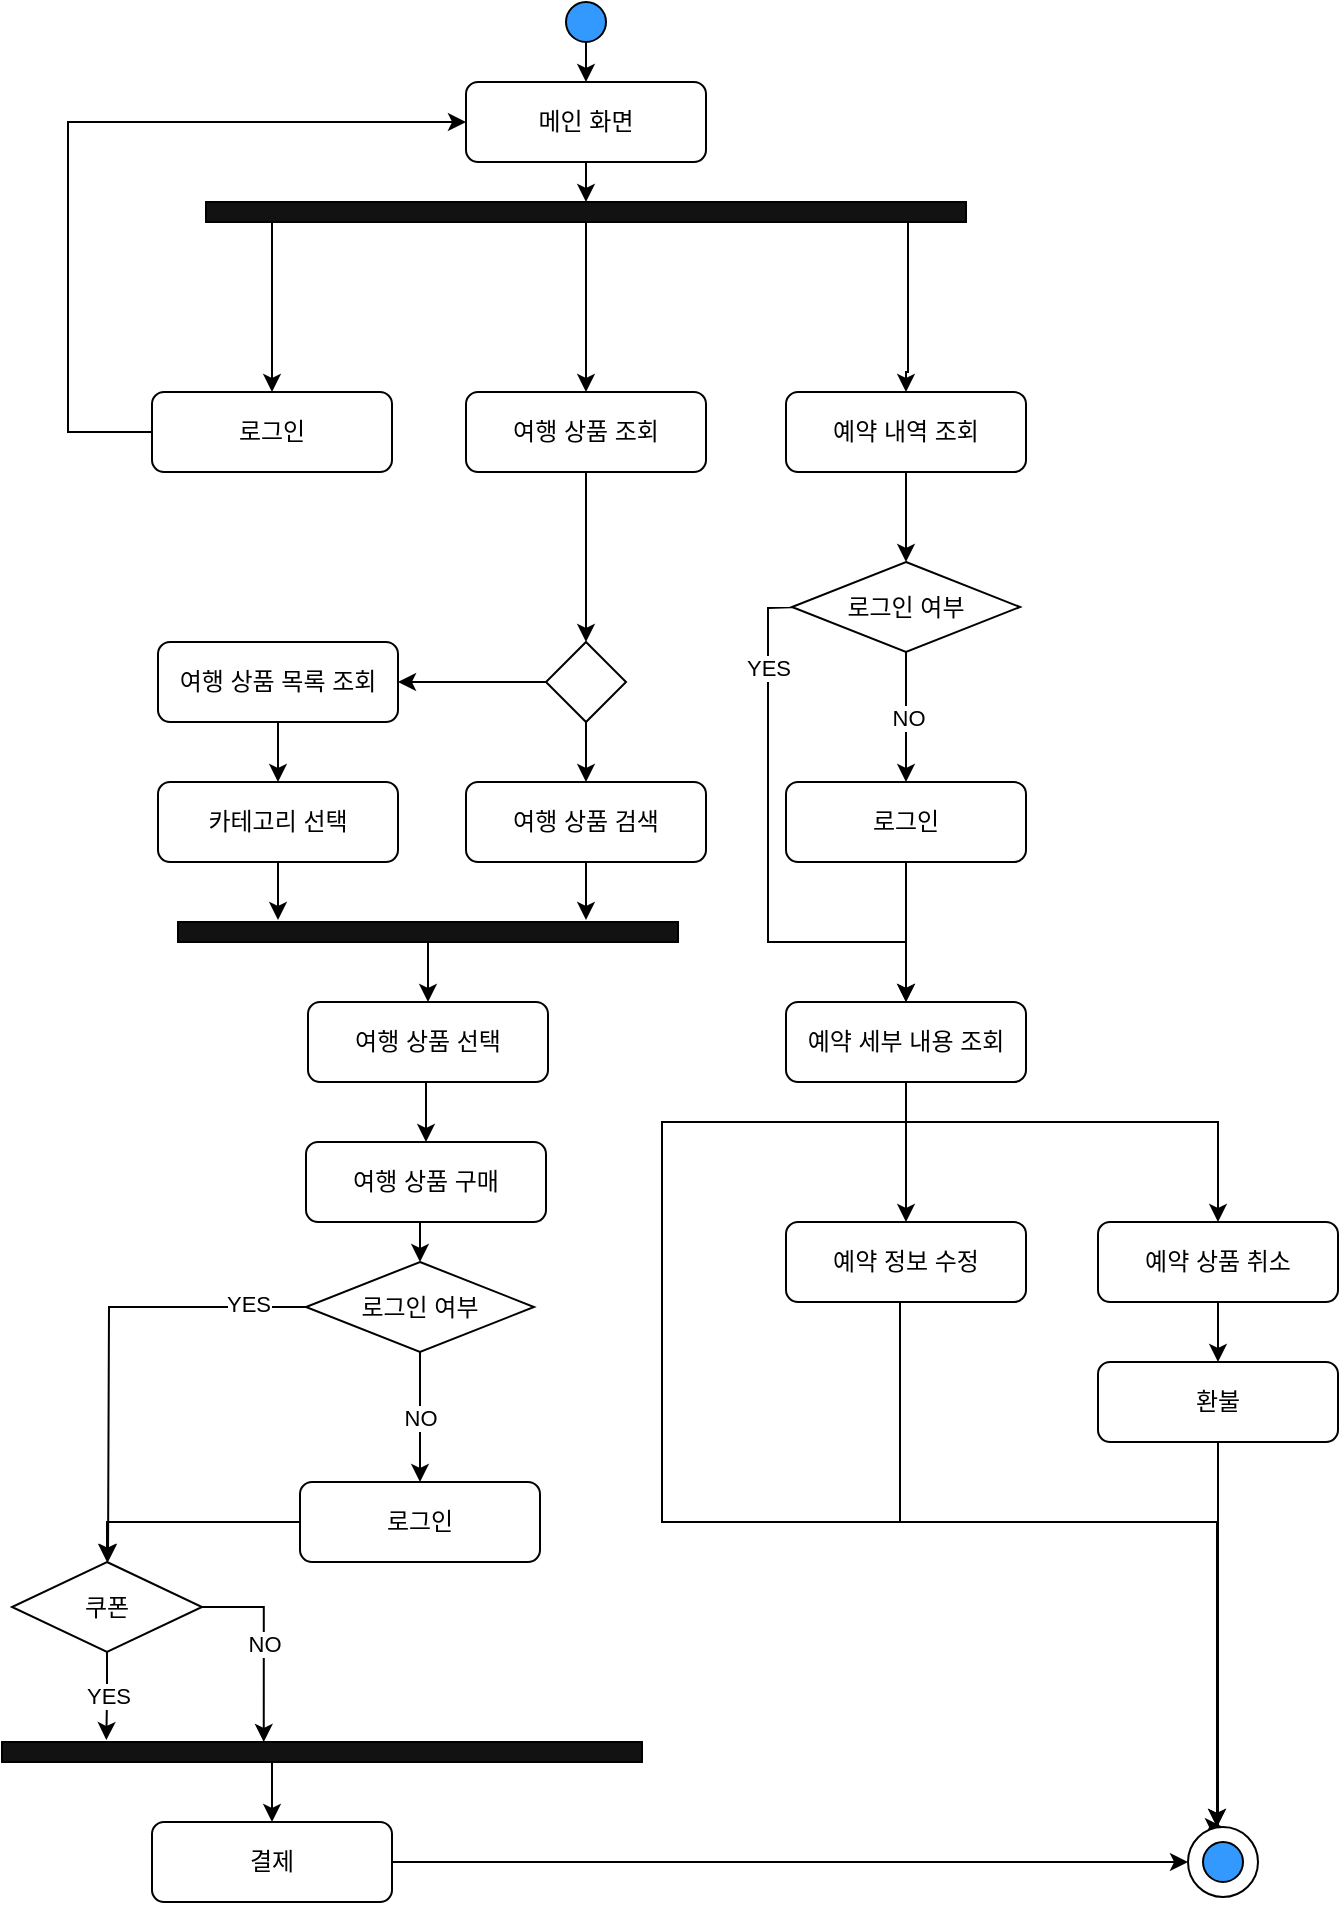<mxfile version="22.1.0" type="github">
  <diagram name="페이지-1" id="TN5AKw6U-QQQKgMi7nGR">
    <mxGraphModel dx="1434" dy="750" grid="1" gridSize="10" guides="1" tooltips="1" connect="1" arrows="1" fold="1" page="1" pageScale="1" pageWidth="827" pageHeight="1169" math="0" shadow="0">
      <root>
        <mxCell id="0" />
        <mxCell id="1" parent="0" />
        <mxCell id="sBylLuwAz_yNocwkfArh-3" style="edgeStyle=orthogonalEdgeStyle;rounded=0;orthogonalLoop=1;jettySize=auto;html=1;exitX=0.5;exitY=1;exitDx=0;exitDy=0;entryX=0.5;entryY=0;entryDx=0;entryDy=0;" parent="1" source="sBylLuwAz_yNocwkfArh-1" target="sBylLuwAz_yNocwkfArh-2" edge="1">
          <mxGeometry relative="1" as="geometry" />
        </mxCell>
        <mxCell id="sBylLuwAz_yNocwkfArh-1" value="" style="ellipse;whiteSpace=wrap;html=1;aspect=fixed;fillColor=#3399FF;" parent="1" vertex="1">
          <mxGeometry x="399" y="30" width="20" height="20" as="geometry" />
        </mxCell>
        <mxCell id="sBylLuwAz_yNocwkfArh-5" style="edgeStyle=orthogonalEdgeStyle;rounded=0;orthogonalLoop=1;jettySize=auto;html=1;exitX=0.5;exitY=1;exitDx=0;exitDy=0;entryX=0.5;entryY=0;entryDx=0;entryDy=0;" parent="1" source="sBylLuwAz_yNocwkfArh-2" target="sBylLuwAz_yNocwkfArh-4" edge="1">
          <mxGeometry relative="1" as="geometry" />
        </mxCell>
        <mxCell id="sBylLuwAz_yNocwkfArh-2" value="메인 화면" style="rounded=1;whiteSpace=wrap;html=1;" parent="1" vertex="1">
          <mxGeometry x="349" y="70" width="120" height="40" as="geometry" />
        </mxCell>
        <mxCell id="N7bC6ouLhvrDJOjR0Ol4-1" style="edgeStyle=orthogonalEdgeStyle;rounded=0;orthogonalLoop=1;jettySize=auto;html=1;exitX=0.5;exitY=1;exitDx=0;exitDy=0;entryX=0.5;entryY=0;entryDx=0;entryDy=0;" parent="1" source="sBylLuwAz_yNocwkfArh-4" target="sBylLuwAz_yNocwkfArh-7" edge="1">
          <mxGeometry relative="1" as="geometry" />
        </mxCell>
        <mxCell id="N7bC6ouLhvrDJOjR0Ol4-2" style="edgeStyle=orthogonalEdgeStyle;rounded=0;orthogonalLoop=1;jettySize=auto;html=1;exitX=0.75;exitY=1;exitDx=0;exitDy=0;entryX=0.5;entryY=0;entryDx=0;entryDy=0;" parent="1" source="sBylLuwAz_yNocwkfArh-4" target="sBylLuwAz_yNocwkfArh-6" edge="1">
          <mxGeometry relative="1" as="geometry">
            <Array as="points">
              <mxPoint x="570" y="140" />
              <mxPoint x="570" y="215" />
            </Array>
          </mxGeometry>
        </mxCell>
        <mxCell id="1aee39SCOUmxfVJ1jztk-5" style="edgeStyle=orthogonalEdgeStyle;rounded=0;orthogonalLoop=1;jettySize=auto;html=1;exitX=0.25;exitY=1;exitDx=0;exitDy=0;entryX=0.5;entryY=0;entryDx=0;entryDy=0;" edge="1" parent="1" source="sBylLuwAz_yNocwkfArh-4" target="1aee39SCOUmxfVJ1jztk-2">
          <mxGeometry relative="1" as="geometry">
            <Array as="points">
              <mxPoint x="252" y="140" />
            </Array>
          </mxGeometry>
        </mxCell>
        <mxCell id="sBylLuwAz_yNocwkfArh-4" value="" style="rounded=0;whiteSpace=wrap;html=1;fillColor=#121212;" parent="1" vertex="1">
          <mxGeometry x="219" y="130" width="380" height="10" as="geometry" />
        </mxCell>
        <mxCell id="N7bC6ouLhvrDJOjR0Ol4-13" style="edgeStyle=orthogonalEdgeStyle;rounded=0;orthogonalLoop=1;jettySize=auto;html=1;exitX=0.5;exitY=1;exitDx=0;exitDy=0;entryX=0.5;entryY=0;entryDx=0;entryDy=0;" parent="1" source="sBylLuwAz_yNocwkfArh-6" target="N7bC6ouLhvrDJOjR0Ol4-12" edge="1">
          <mxGeometry relative="1" as="geometry" />
        </mxCell>
        <mxCell id="sBylLuwAz_yNocwkfArh-6" value="예약 내역 조회" style="rounded=1;whiteSpace=wrap;html=1;" parent="1" vertex="1">
          <mxGeometry x="509" y="225" width="120" height="40" as="geometry" />
        </mxCell>
        <mxCell id="sBylLuwAz_yNocwkfArh-11" style="edgeStyle=orthogonalEdgeStyle;rounded=0;orthogonalLoop=1;jettySize=auto;html=1;exitX=0.5;exitY=1;exitDx=0;exitDy=0;entryX=0.5;entryY=0;entryDx=0;entryDy=0;" parent="1" source="sBylLuwAz_yNocwkfArh-7" target="sBylLuwAz_yNocwkfArh-10" edge="1">
          <mxGeometry relative="1" as="geometry" />
        </mxCell>
        <mxCell id="sBylLuwAz_yNocwkfArh-7" value="여행 상품 조회" style="rounded=1;whiteSpace=wrap;html=1;" parent="1" vertex="1">
          <mxGeometry x="349" y="225" width="120" height="40" as="geometry" />
        </mxCell>
        <mxCell id="sBylLuwAz_yNocwkfArh-22" style="edgeStyle=orthogonalEdgeStyle;rounded=0;orthogonalLoop=1;jettySize=auto;html=1;exitX=0;exitY=0.5;exitDx=0;exitDy=0;entryX=1;entryY=0.5;entryDx=0;entryDy=0;" parent="1" source="sBylLuwAz_yNocwkfArh-10" target="sBylLuwAz_yNocwkfArh-15" edge="1">
          <mxGeometry relative="1" as="geometry" />
        </mxCell>
        <mxCell id="sBylLuwAz_yNocwkfArh-23" style="edgeStyle=orthogonalEdgeStyle;rounded=0;orthogonalLoop=1;jettySize=auto;html=1;exitX=0.5;exitY=1;exitDx=0;exitDy=0;entryX=0.5;entryY=0;entryDx=0;entryDy=0;" parent="1" source="sBylLuwAz_yNocwkfArh-10" target="sBylLuwAz_yNocwkfArh-16" edge="1">
          <mxGeometry relative="1" as="geometry" />
        </mxCell>
        <mxCell id="sBylLuwAz_yNocwkfArh-10" value="" style="rhombus;whiteSpace=wrap;html=1;" parent="1" vertex="1">
          <mxGeometry x="389" y="350" width="40" height="40" as="geometry" />
        </mxCell>
        <mxCell id="sBylLuwAz_yNocwkfArh-24" style="edgeStyle=orthogonalEdgeStyle;rounded=0;orthogonalLoop=1;jettySize=auto;html=1;exitX=0.5;exitY=1;exitDx=0;exitDy=0;entryX=0.5;entryY=0;entryDx=0;entryDy=0;" parent="1" source="sBylLuwAz_yNocwkfArh-15" target="sBylLuwAz_yNocwkfArh-17" edge="1">
          <mxGeometry relative="1" as="geometry" />
        </mxCell>
        <mxCell id="sBylLuwAz_yNocwkfArh-15" value="여행 상품 목록 조회" style="rounded=1;whiteSpace=wrap;html=1;" parent="1" vertex="1">
          <mxGeometry x="195" y="350" width="120" height="40" as="geometry" />
        </mxCell>
        <mxCell id="sBylLuwAz_yNocwkfArh-16" value="여행 상품 검색" style="rounded=1;whiteSpace=wrap;html=1;" parent="1" vertex="1">
          <mxGeometry x="349" y="420" width="120" height="40" as="geometry" />
        </mxCell>
        <mxCell id="sBylLuwAz_yNocwkfArh-17" value="카테고리 선택" style="rounded=1;whiteSpace=wrap;html=1;" parent="1" vertex="1">
          <mxGeometry x="195" y="420" width="120" height="40" as="geometry" />
        </mxCell>
        <mxCell id="sBylLuwAz_yNocwkfArh-56" style="edgeStyle=orthogonalEdgeStyle;rounded=0;orthogonalLoop=1;jettySize=auto;html=1;exitX=0.5;exitY=1;exitDx=0;exitDy=0;entryX=0.5;entryY=0;entryDx=0;entryDy=0;" parent="1" edge="1">
          <mxGeometry relative="1" as="geometry">
            <Array as="points">
              <mxPoint x="546" y="790" />
              <mxPoint x="702" y="790" />
            </Array>
            <mxPoint x="566" y="680" as="sourcePoint" />
            <mxPoint x="724.5" y="942.5" as="targetPoint" />
          </mxGeometry>
        </mxCell>
        <mxCell id="sBylLuwAz_yNocwkfArh-18" value="예약 정보 수정" style="rounded=1;whiteSpace=wrap;html=1;" parent="1" vertex="1">
          <mxGeometry x="509" y="640" width="120" height="40" as="geometry" />
        </mxCell>
        <mxCell id="sBylLuwAz_yNocwkfArh-32" style="edgeStyle=orthogonalEdgeStyle;rounded=0;orthogonalLoop=1;jettySize=auto;html=1;exitX=0.5;exitY=1;exitDx=0;exitDy=0;entryX=0.5;entryY=0;entryDx=0;entryDy=0;" parent="1" source="sBylLuwAz_yNocwkfArh-20" target="sBylLuwAz_yNocwkfArh-21" edge="1">
          <mxGeometry relative="1" as="geometry" />
        </mxCell>
        <mxCell id="sBylLuwAz_yNocwkfArh-20" value="예약 상품 취소" style="rounded=1;whiteSpace=wrap;html=1;" parent="1" vertex="1">
          <mxGeometry x="665" y="640" width="120" height="40" as="geometry" />
        </mxCell>
        <mxCell id="sBylLuwAz_yNocwkfArh-55" style="edgeStyle=orthogonalEdgeStyle;rounded=0;orthogonalLoop=1;jettySize=auto;html=1;exitX=0.5;exitY=1;exitDx=0;exitDy=0;entryX=0.5;entryY=0;entryDx=0;entryDy=0;" parent="1" source="sBylLuwAz_yNocwkfArh-21" target="sBylLuwAz_yNocwkfArh-53" edge="1">
          <mxGeometry relative="1" as="geometry">
            <Array as="points">
              <mxPoint x="725" y="943" />
            </Array>
          </mxGeometry>
        </mxCell>
        <mxCell id="sBylLuwAz_yNocwkfArh-21" value="환불" style="rounded=1;whiteSpace=wrap;html=1;" parent="1" vertex="1">
          <mxGeometry x="665" y="710" width="120" height="40" as="geometry" />
        </mxCell>
        <mxCell id="sBylLuwAz_yNocwkfArh-35" style="edgeStyle=orthogonalEdgeStyle;rounded=0;orthogonalLoop=1;jettySize=auto;html=1;exitX=0.5;exitY=1;exitDx=0;exitDy=0;entryX=0.5;entryY=0;entryDx=0;entryDy=0;" parent="1" source="sBylLuwAz_yNocwkfArh-26" target="sBylLuwAz_yNocwkfArh-33" edge="1">
          <mxGeometry relative="1" as="geometry" />
        </mxCell>
        <mxCell id="sBylLuwAz_yNocwkfArh-26" value="" style="rounded=0;whiteSpace=wrap;html=1;fillColor=#121212;" parent="1" vertex="1">
          <mxGeometry x="205" y="490" width="250" height="10" as="geometry" />
        </mxCell>
        <mxCell id="sBylLuwAz_yNocwkfArh-28" style="edgeStyle=orthogonalEdgeStyle;rounded=0;orthogonalLoop=1;jettySize=auto;html=1;exitX=0.5;exitY=1;exitDx=0;exitDy=0;entryX=0.2;entryY=-0.1;entryDx=0;entryDy=0;entryPerimeter=0;" parent="1" source="sBylLuwAz_yNocwkfArh-17" target="sBylLuwAz_yNocwkfArh-26" edge="1">
          <mxGeometry relative="1" as="geometry" />
        </mxCell>
        <mxCell id="sBylLuwAz_yNocwkfArh-29" style="edgeStyle=orthogonalEdgeStyle;rounded=0;orthogonalLoop=1;jettySize=auto;html=1;exitX=0.5;exitY=1;exitDx=0;exitDy=0;entryX=0.816;entryY=-0.1;entryDx=0;entryDy=0;entryPerimeter=0;" parent="1" source="sBylLuwAz_yNocwkfArh-16" target="sBylLuwAz_yNocwkfArh-26" edge="1">
          <mxGeometry relative="1" as="geometry" />
        </mxCell>
        <mxCell id="sBylLuwAz_yNocwkfArh-36" style="edgeStyle=orthogonalEdgeStyle;rounded=0;orthogonalLoop=1;jettySize=auto;html=1;exitX=0.5;exitY=1;exitDx=0;exitDy=0;entryX=0.5;entryY=0;entryDx=0;entryDy=0;" parent="1" source="sBylLuwAz_yNocwkfArh-33" target="sBylLuwAz_yNocwkfArh-34" edge="1">
          <mxGeometry relative="1" as="geometry" />
        </mxCell>
        <mxCell id="sBylLuwAz_yNocwkfArh-33" value="여행 상품 선택" style="rounded=1;whiteSpace=wrap;html=1;" parent="1" vertex="1">
          <mxGeometry x="270" y="530" width="120" height="40" as="geometry" />
        </mxCell>
        <mxCell id="N7bC6ouLhvrDJOjR0Ol4-21" style="edgeStyle=orthogonalEdgeStyle;rounded=0;orthogonalLoop=1;jettySize=auto;html=1;exitX=0.5;exitY=1;exitDx=0;exitDy=0;entryX=0.5;entryY=0;entryDx=0;entryDy=0;" parent="1" source="sBylLuwAz_yNocwkfArh-34" target="N7bC6ouLhvrDJOjR0Ol4-20" edge="1">
          <mxGeometry relative="1" as="geometry" />
        </mxCell>
        <mxCell id="sBylLuwAz_yNocwkfArh-34" value="여행 상품 구매" style="rounded=1;whiteSpace=wrap;html=1;" parent="1" vertex="1">
          <mxGeometry x="269" y="600" width="120" height="40" as="geometry" />
        </mxCell>
        <mxCell id="sBylLuwAz_yNocwkfArh-51" style="edgeStyle=orthogonalEdgeStyle;rounded=0;orthogonalLoop=1;jettySize=auto;html=1;exitX=0.5;exitY=1;exitDx=0;exitDy=0;entryX=0.5;entryY=0;entryDx=0;entryDy=0;" parent="1" source="sBylLuwAz_yNocwkfArh-40" target="sBylLuwAz_yNocwkfArh-50" edge="1">
          <mxGeometry relative="1" as="geometry" />
        </mxCell>
        <mxCell id="sBylLuwAz_yNocwkfArh-40" value="" style="rounded=0;whiteSpace=wrap;html=1;fillColor=#121212;" parent="1" vertex="1">
          <mxGeometry x="117" y="900" width="320" height="10" as="geometry" />
        </mxCell>
        <mxCell id="sBylLuwAz_yNocwkfArh-48" value="NO" style="edgeStyle=orthogonalEdgeStyle;rounded=0;orthogonalLoop=1;jettySize=auto;html=1;exitX=1;exitY=0.5;exitDx=0;exitDy=0;entryX=0.409;entryY=0;entryDx=0;entryDy=0;entryPerimeter=0;" parent="1" source="sBylLuwAz_yNocwkfArh-41" target="sBylLuwAz_yNocwkfArh-40" edge="1">
          <mxGeometry relative="1" as="geometry" />
        </mxCell>
        <mxCell id="sBylLuwAz_yNocwkfArh-41" value="쿠폰" style="rhombus;whiteSpace=wrap;html=1;" parent="1" vertex="1">
          <mxGeometry x="122" y="810" width="95" height="45" as="geometry" />
        </mxCell>
        <mxCell id="sBylLuwAz_yNocwkfArh-46" value="YES" style="edgeStyle=orthogonalEdgeStyle;rounded=0;orthogonalLoop=1;jettySize=auto;html=1;exitX=0.5;exitY=1;exitDx=0;exitDy=0;entryX=0.163;entryY=-0.1;entryDx=0;entryDy=0;entryPerimeter=0;" parent="1" source="sBylLuwAz_yNocwkfArh-41" target="sBylLuwAz_yNocwkfArh-40" edge="1">
          <mxGeometry relative="1" as="geometry" />
        </mxCell>
        <mxCell id="N7bC6ouLhvrDJOjR0Ol4-17" style="edgeStyle=orthogonalEdgeStyle;rounded=0;orthogonalLoop=1;jettySize=auto;html=1;exitX=1;exitY=0.5;exitDx=0;exitDy=0;entryX=0;entryY=0.5;entryDx=0;entryDy=0;" parent="1" source="sBylLuwAz_yNocwkfArh-50" target="sBylLuwAz_yNocwkfArh-53" edge="1">
          <mxGeometry relative="1" as="geometry" />
        </mxCell>
        <mxCell id="sBylLuwAz_yNocwkfArh-50" value="결제" style="rounded=1;whiteSpace=wrap;html=1;" parent="1" vertex="1">
          <mxGeometry x="192" y="940" width="120" height="40" as="geometry" />
        </mxCell>
        <mxCell id="sBylLuwAz_yNocwkfArh-53" value="" style="ellipse;whiteSpace=wrap;html=1;aspect=fixed;" parent="1" vertex="1">
          <mxGeometry x="710" y="942.5" width="35" height="35" as="geometry" />
        </mxCell>
        <mxCell id="sBylLuwAz_yNocwkfArh-52" value="" style="ellipse;whiteSpace=wrap;html=1;aspect=fixed;fillColor=#3399FF;" parent="1" vertex="1">
          <mxGeometry x="717.5" y="950" width="20" height="20" as="geometry" />
        </mxCell>
        <mxCell id="sBylLuwAz_yNocwkfArh-59" value="" style="edgeStyle=orthogonalEdgeStyle;rounded=0;orthogonalLoop=1;jettySize=auto;html=1;exitX=0.5;exitY=1;exitDx=0;exitDy=0;entryX=0.5;entryY=0;entryDx=0;entryDy=0;entryPerimeter=0;" parent="1" source="1aee39SCOUmxfVJ1jztk-1" target="sBylLuwAz_yNocwkfArh-75" edge="1">
          <mxGeometry x="-0.5" relative="1" as="geometry">
            <mxPoint x="569" y="525" as="targetPoint" />
            <mxPoint as="offset" />
            <mxPoint x="569" y="465" as="sourcePoint" />
          </mxGeometry>
        </mxCell>
        <mxCell id="sBylLuwAz_yNocwkfArh-76" style="edgeStyle=orthogonalEdgeStyle;rounded=0;orthogonalLoop=1;jettySize=auto;html=1;exitX=0.5;exitY=1;exitDx=0;exitDy=0;entryX=0.5;entryY=0;entryDx=0;entryDy=0;" parent="1" source="sBylLuwAz_yNocwkfArh-75" target="sBylLuwAz_yNocwkfArh-18" edge="1">
          <mxGeometry relative="1" as="geometry" />
        </mxCell>
        <mxCell id="sBylLuwAz_yNocwkfArh-77" style="edgeStyle=orthogonalEdgeStyle;rounded=0;orthogonalLoop=1;jettySize=auto;html=1;exitX=0.5;exitY=1;exitDx=0;exitDy=0;entryX=0.5;entryY=0;entryDx=0;entryDy=0;" parent="1" source="sBylLuwAz_yNocwkfArh-75" target="sBylLuwAz_yNocwkfArh-20" edge="1">
          <mxGeometry relative="1" as="geometry">
            <Array as="points">
              <mxPoint x="569" y="590" />
              <mxPoint x="725" y="590" />
            </Array>
          </mxGeometry>
        </mxCell>
        <mxCell id="N7bC6ouLhvrDJOjR0Ol4-18" style="edgeStyle=orthogonalEdgeStyle;rounded=0;orthogonalLoop=1;jettySize=auto;html=1;exitX=0.5;exitY=1;exitDx=0;exitDy=0;entryX=0.5;entryY=0;entryDx=0;entryDy=0;" parent="1" source="sBylLuwAz_yNocwkfArh-75" edge="1">
          <mxGeometry relative="1" as="geometry">
            <mxPoint x="566" y="570" as="sourcePoint" />
            <mxPoint x="724.5" y="942.5" as="targetPoint" />
            <Array as="points">
              <mxPoint x="569" y="590" />
              <mxPoint x="447" y="590" />
              <mxPoint x="447" y="790" />
              <mxPoint x="724" y="790" />
            </Array>
          </mxGeometry>
        </mxCell>
        <mxCell id="sBylLuwAz_yNocwkfArh-75" value="예약 세부 내용 조회" style="rounded=1;whiteSpace=wrap;html=1;" parent="1" vertex="1">
          <mxGeometry x="509" y="530" width="120" height="40" as="geometry" />
        </mxCell>
        <mxCell id="N7bC6ouLhvrDJOjR0Ol4-10" value="" style="edgeStyle=orthogonalEdgeStyle;rounded=0;orthogonalLoop=1;jettySize=auto;html=1;exitX=0;exitY=0.5;exitDx=0;exitDy=0;entryX=0;entryY=0.5;entryDx=0;entryDy=0;" parent="1" source="1aee39SCOUmxfVJ1jztk-2" target="sBylLuwAz_yNocwkfArh-2" edge="1">
          <mxGeometry x="-0.688" y="61" relative="1" as="geometry">
            <Array as="points">
              <mxPoint x="150" y="245" />
              <mxPoint x="150" y="90" />
            </Array>
            <mxPoint x="41" y="58" as="offset" />
            <mxPoint x="207.5" y="202.5" as="sourcePoint" />
          </mxGeometry>
        </mxCell>
        <mxCell id="N7bC6ouLhvrDJOjR0Ol4-14" value="NO" style="edgeStyle=orthogonalEdgeStyle;rounded=0;orthogonalLoop=1;jettySize=auto;html=1;exitX=0.5;exitY=1;exitDx=0;exitDy=0;entryX=0.5;entryY=0;entryDx=0;entryDy=0;" parent="1" source="N7bC6ouLhvrDJOjR0Ol4-12" edge="1">
          <mxGeometry relative="1" as="geometry">
            <mxPoint x="569" y="420" as="targetPoint" />
          </mxGeometry>
        </mxCell>
        <mxCell id="N7bC6ouLhvrDJOjR0Ol4-16" value="YES" style="edgeStyle=orthogonalEdgeStyle;rounded=0;orthogonalLoop=1;jettySize=auto;html=1;exitX=0;exitY=0.5;exitDx=0;exitDy=0;entryX=0.5;entryY=0;entryDx=0;entryDy=0;" parent="1" source="N7bC6ouLhvrDJOjR0Ol4-12" target="sBylLuwAz_yNocwkfArh-75" edge="1">
          <mxGeometry x="-0.669" relative="1" as="geometry">
            <Array as="points">
              <mxPoint x="515" y="333" />
              <mxPoint x="500" y="333" />
              <mxPoint x="500" y="500" />
              <mxPoint x="569" y="500" />
            </Array>
            <mxPoint y="1" as="offset" />
          </mxGeometry>
        </mxCell>
        <mxCell id="N7bC6ouLhvrDJOjR0Ol4-12" value="로그인 여부" style="rhombus;whiteSpace=wrap;html=1;" parent="1" vertex="1">
          <mxGeometry x="512" y="310" width="114" height="45" as="geometry" />
        </mxCell>
        <mxCell id="N7bC6ouLhvrDJOjR0Ol4-26" value="NO" style="edgeStyle=orthogonalEdgeStyle;rounded=0;orthogonalLoop=1;jettySize=auto;html=1;exitX=0.5;exitY=1;exitDx=0;exitDy=0;entryX=0.5;entryY=0;entryDx=0;entryDy=0;" parent="1" source="N7bC6ouLhvrDJOjR0Ol4-20" target="1aee39SCOUmxfVJ1jztk-6" edge="1">
          <mxGeometry relative="1" as="geometry">
            <mxPoint x="326" y="750" as="targetPoint" />
          </mxGeometry>
        </mxCell>
        <mxCell id="N7bC6ouLhvrDJOjR0Ol4-28" value="YES" style="edgeStyle=orthogonalEdgeStyle;shape=connector;rounded=0;orthogonalLoop=1;jettySize=auto;html=1;exitX=0;exitY=0.5;exitDx=0;exitDy=0;labelBackgroundColor=default;strokeColor=default;align=center;verticalAlign=middle;fontFamily=Helvetica;fontSize=11;fontColor=default;endArrow=classic;" parent="1" source="N7bC6ouLhvrDJOjR0Ol4-20" edge="1">
          <mxGeometry x="-0.743" y="-2" relative="1" as="geometry">
            <mxPoint x="170" y="810" as="targetPoint" />
            <mxPoint as="offset" />
          </mxGeometry>
        </mxCell>
        <mxCell id="N7bC6ouLhvrDJOjR0Ol4-20" value="로그인 여부" style="rhombus;whiteSpace=wrap;html=1;" parent="1" vertex="1">
          <mxGeometry x="269" y="660" width="114" height="45" as="geometry" />
        </mxCell>
        <mxCell id="1aee39SCOUmxfVJ1jztk-1" value="로그인" style="rounded=1;whiteSpace=wrap;html=1;" vertex="1" parent="1">
          <mxGeometry x="509" y="420" width="120" height="40" as="geometry" />
        </mxCell>
        <mxCell id="1aee39SCOUmxfVJ1jztk-2" value="로그인" style="rounded=1;whiteSpace=wrap;html=1;" vertex="1" parent="1">
          <mxGeometry x="192" y="225" width="120" height="40" as="geometry" />
        </mxCell>
        <mxCell id="1aee39SCOUmxfVJ1jztk-8" style="edgeStyle=orthogonalEdgeStyle;rounded=0;orthogonalLoop=1;jettySize=auto;html=1;exitX=0;exitY=0.5;exitDx=0;exitDy=0;entryX=0.5;entryY=0;entryDx=0;entryDy=0;" edge="1" parent="1" source="1aee39SCOUmxfVJ1jztk-6" target="sBylLuwAz_yNocwkfArh-41">
          <mxGeometry relative="1" as="geometry" />
        </mxCell>
        <mxCell id="1aee39SCOUmxfVJ1jztk-6" value="로그인" style="rounded=1;whiteSpace=wrap;html=1;" vertex="1" parent="1">
          <mxGeometry x="266" y="770" width="120" height="40" as="geometry" />
        </mxCell>
      </root>
    </mxGraphModel>
  </diagram>
</mxfile>
